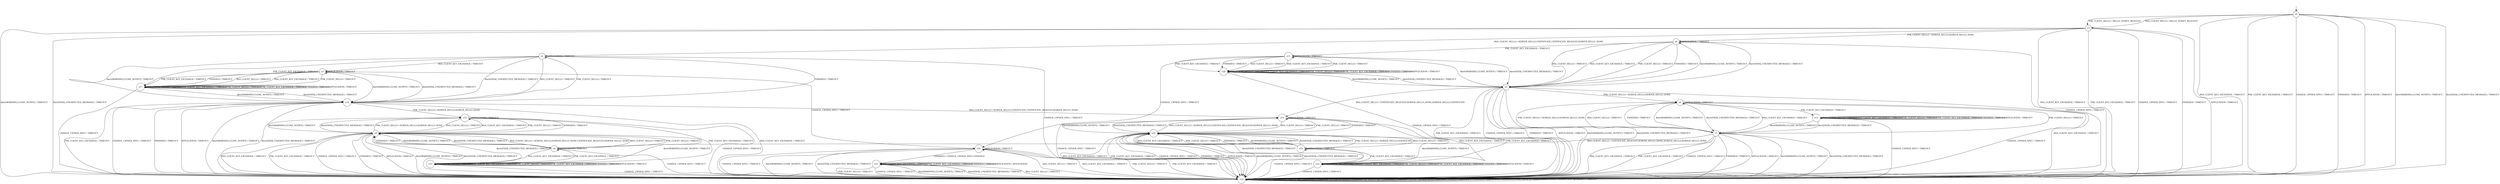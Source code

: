digraph g {
__start0 [label="" shape="none"];

	s0 [shape="circle" label="s0"];
	s1 [shape="circle" label="s1"];
	s2 [shape="circle" label="s2"];
	s3 [shape="circle" label="s3"];
	s4 [shape="circle" label="s4"];
	s5 [shape="circle" label="s5"];
	s6 [shape="circle" label="s6"];
	s7 [shape="circle" label="s7"];
	s8 [shape="circle" label="s8"];
	s9 [shape="circle" label="s9"];
	s10 [shape="circle" label="s10"];
	s11 [shape="circle" label="s11"];
	s12 [shape="circle" label="s12"];
	s13 [shape="circle" label="s13"];
	s14 [shape="circle" label="s14"];
	s15 [shape="circle" label="s15"];
	s16 [shape="circle" label="s16"];
	s17 [shape="circle" label="s17"];
	s18 [shape="circle" label="s18"];
	s19 [shape="circle" label="s19"];
	s20 [shape="circle" label="s20"];
	s21 [shape="circle" label="s21"];
	s22 [shape="circle" label="s22"];
	s23 [shape="circle" label="s23"];
	s0 -> s1 [label="RSA_CLIENT_HELLO / HELLO_VERIFY_REQUEST"];
	s0 -> s10 [label="RSA_CLIENT_KEY_EXCHANGE / TIMEOUT"];
	s0 -> s1 [label="PSK_CLIENT_HELLO / HELLO_VERIFY_REQUEST"];
	s0 -> s10 [label="PSK_CLIENT_KEY_EXCHANGE / TIMEOUT"];
	s0 -> s10 [label="CHANGE_CIPHER_SPEC / TIMEOUT"];
	s0 -> s10 [label="FINISHED / TIMEOUT"];
	s0 -> s10 [label="APPLICATION / TIMEOUT"];
	s0 -> s10 [label="Alert(WARNING,CLOSE_NOTIFY) / TIMEOUT"];
	s0 -> s10 [label="Alert(FATAL,UNEXPECTED_MESSAGE) / TIMEOUT"];
	s1 -> s2 [label="RSA_CLIENT_HELLO / SERVER_HELLO,CERTIFICATE,CERTIFICATE_REQUEST,SERVER_HELLO_DONE"];
	s1 -> s10 [label="RSA_CLIENT_KEY_EXCHANGE / TIMEOUT"];
	s1 -> s4 [label="PSK_CLIENT_HELLO / SERVER_HELLO,SERVER_HELLO_DONE"];
	s1 -> s10 [label="PSK_CLIENT_KEY_EXCHANGE / TIMEOUT"];
	s1 -> s10 [label="CHANGE_CIPHER_SPEC / TIMEOUT"];
	s1 -> s10 [label="FINISHED / TIMEOUT"];
	s1 -> s10 [label="APPLICATION / TIMEOUT"];
	s1 -> s10 [label="Alert(WARNING,CLOSE_NOTIFY) / TIMEOUT"];
	s1 -> s10 [label="Alert(FATAL,UNEXPECTED_MESSAGE) / TIMEOUT"];
	s2 -> s14 [label="RSA_CLIENT_HELLO / TIMEOUT"];
	s2 -> s3 [label="RSA_CLIENT_KEY_EXCHANGE / TIMEOUT"];
	s2 -> s14 [label="PSK_CLIENT_HELLO / TIMEOUT"];
	s2 -> s17 [label="PSK_CLIENT_KEY_EXCHANGE / TIMEOUT"];
	s2 -> s10 [label="CHANGE_CIPHER_SPEC / TIMEOUT"];
	s2 -> s14 [label="FINISHED / TIMEOUT"];
	s2 -> s2 [label="APPLICATION / TIMEOUT"];
	s2 -> s14 [label="Alert(WARNING,CLOSE_NOTIFY) / TIMEOUT"];
	s2 -> s14 [label="Alert(FATAL,UNEXPECTED_MESSAGE) / TIMEOUT"];
	s3 -> s17 [label="RSA_CLIENT_HELLO / TIMEOUT"];
	s3 -> s17 [label="RSA_CLIENT_KEY_EXCHANGE / TIMEOUT"];
	s3 -> s17 [label="PSK_CLIENT_HELLO / TIMEOUT"];
	s3 -> s17 [label="PSK_CLIENT_KEY_EXCHANGE / TIMEOUT"];
	s3 -> s16 [label="CHANGE_CIPHER_SPEC / TIMEOUT"];
	s3 -> s17 [label="FINISHED / TIMEOUT"];
	s3 -> s3 [label="APPLICATION / TIMEOUT"];
	s3 -> s14 [label="Alert(WARNING,CLOSE_NOTIFY) / TIMEOUT"];
	s3 -> s14 [label="Alert(FATAL,UNEXPECTED_MESSAGE) / TIMEOUT"];
	s4 -> s5 [label="RSA_CLIENT_HELLO / TIMEOUT"];
	s4 -> s5 [label="RSA_CLIENT_KEY_EXCHANGE / TIMEOUT"];
	s4 -> s5 [label="PSK_CLIENT_HELLO / TIMEOUT"];
	s4 -> s11 [label="PSK_CLIENT_KEY_EXCHANGE / TIMEOUT"];
	s4 -> s10 [label="CHANGE_CIPHER_SPEC / TIMEOUT"];
	s4 -> s5 [label="FINISHED / TIMEOUT"];
	s4 -> s4 [label="APPLICATION / TIMEOUT"];
	s4 -> s5 [label="Alert(WARNING,CLOSE_NOTIFY) / TIMEOUT"];
	s4 -> s5 [label="Alert(FATAL,UNEXPECTED_MESSAGE) / TIMEOUT"];
	s5 -> s19 [label="RSA_CLIENT_HELLO / CERTIFICATE_REQUEST,SERVER_HELLO_DONE,SERVER_HELLO,CERTIFICATE"];
	s5 -> s10 [label="RSA_CLIENT_KEY_EXCHANGE / TIMEOUT"];
	s5 -> s6 [label="PSK_CLIENT_HELLO / SERVER_HELLO,SERVER_HELLO_DONE"];
	s5 -> s10 [label="PSK_CLIENT_KEY_EXCHANGE / TIMEOUT"];
	s5 -> s10 [label="CHANGE_CIPHER_SPEC / TIMEOUT"];
	s5 -> s10 [label="FINISHED / TIMEOUT"];
	s5 -> s10 [label="APPLICATION / TIMEOUT"];
	s5 -> s10 [label="Alert(WARNING,CLOSE_NOTIFY) / TIMEOUT"];
	s5 -> s10 [label="Alert(FATAL,UNEXPECTED_MESSAGE) / TIMEOUT"];
	s6 -> s7 [label="RSA_CLIENT_HELLO / TIMEOUT"];
	s6 -> s7 [label="RSA_CLIENT_KEY_EXCHANGE / TIMEOUT"];
	s6 -> s7 [label="PSK_CLIENT_HELLO / TIMEOUT"];
	s6 -> s12 [label="PSK_CLIENT_KEY_EXCHANGE / TIMEOUT"];
	s6 -> s10 [label="CHANGE_CIPHER_SPEC / TIMEOUT"];
	s6 -> s7 [label="FINISHED / TIMEOUT"];
	s6 -> s6 [label="APPLICATION / TIMEOUT"];
	s6 -> s7 [label="Alert(WARNING,CLOSE_NOTIFY) / TIMEOUT"];
	s6 -> s7 [label="Alert(FATAL,UNEXPECTED_MESSAGE) / TIMEOUT"];
	s7 -> s8 [label="RSA_CLIENT_HELLO / CERTIFICATE_REQUEST,SERVER_HELLO_DONE,SERVER_HELLO,SERVER_HELLO_DONE"];
	s7 -> s10 [label="RSA_CLIENT_KEY_EXCHANGE / TIMEOUT"];
	s7 -> s6 [label="PSK_CLIENT_HELLO / SERVER_HELLO,SERVER_HELLO_DONE"];
	s7 -> s10 [label="PSK_CLIENT_KEY_EXCHANGE / TIMEOUT"];
	s7 -> s10 [label="CHANGE_CIPHER_SPEC / TIMEOUT"];
	s7 -> s10 [label="FINISHED / TIMEOUT"];
	s7 -> s10 [label="APPLICATION / TIMEOUT"];
	s7 -> s10 [label="Alert(WARNING,CLOSE_NOTIFY) / TIMEOUT"];
	s7 -> s10 [label="Alert(FATAL,UNEXPECTED_MESSAGE) / TIMEOUT"];
	s8 -> s9 [label="RSA_CLIENT_HELLO / TIMEOUT"];
	s8 -> s13 [label="RSA_CLIENT_KEY_EXCHANGE / TIMEOUT"];
	s8 -> s9 [label="PSK_CLIENT_HELLO / TIMEOUT"];
	s8 -> s13 [label="PSK_CLIENT_KEY_EXCHANGE / TIMEOUT"];
	s8 -> s10 [label="CHANGE_CIPHER_SPEC / TIMEOUT"];
	s8 -> s9 [label="FINISHED / TIMEOUT"];
	s8 -> s8 [label="APPLICATION / TIMEOUT"];
	s8 -> s9 [label="Alert(WARNING,CLOSE_NOTIFY) / TIMEOUT"];
	s8 -> s9 [label="Alert(FATAL,UNEXPECTED_MESSAGE) / TIMEOUT"];
	s9 -> s8 [label="RSA_CLIENT_HELLO / SERVER_HELLO,SERVER_HELLO_DONE,CERTIFICATE_REQUEST,SERVER_HELLO_DONE"];
	s9 -> s10 [label="RSA_CLIENT_KEY_EXCHANGE / TIMEOUT"];
	s9 -> s15 [label="PSK_CLIENT_HELLO / SERVER_HELLO,SERVER_HELLO_DONE"];
	s9 -> s10 [label="PSK_CLIENT_KEY_EXCHANGE / TIMEOUT"];
	s9 -> s10 [label="CHANGE_CIPHER_SPEC / TIMEOUT"];
	s9 -> s10 [label="FINISHED / TIMEOUT"];
	s9 -> s10 [label="APPLICATION / TIMEOUT"];
	s9 -> s10 [label="Alert(WARNING,CLOSE_NOTIFY) / TIMEOUT"];
	s9 -> s10 [label="Alert(FATAL,UNEXPECTED_MESSAGE) / TIMEOUT"];
	s10 -> s10 [label="RSA_CLIENT_HELLO / TIMEOUT"];
	s10 -> s10 [label="RSA_CLIENT_KEY_EXCHANGE / TIMEOUT"];
	s10 -> s10 [label="PSK_CLIENT_HELLO / TIMEOUT"];
	s10 -> s10 [label="PSK_CLIENT_KEY_EXCHANGE / TIMEOUT"];
	s10 -> s10 [label="CHANGE_CIPHER_SPEC / TIMEOUT"];
	s10 -> s10 [label="FINISHED / TIMEOUT"];
	s10 -> s10 [label="APPLICATION / TIMEOUT"];
	s10 -> s10 [label="Alert(WARNING,CLOSE_NOTIFY) / TIMEOUT"];
	s10 -> s10 [label="Alert(FATAL,UNEXPECTED_MESSAGE) / TIMEOUT"];
	s11 -> s18 [label="RSA_CLIENT_HELLO / TIMEOUT"];
	s11 -> s18 [label="RSA_CLIENT_KEY_EXCHANGE / TIMEOUT"];
	s11 -> s18 [label="PSK_CLIENT_HELLO / TIMEOUT"];
	s11 -> s18 [label="PSK_CLIENT_KEY_EXCHANGE / TIMEOUT"];
	s11 -> s16 [label="CHANGE_CIPHER_SPEC / TIMEOUT"];
	s11 -> s18 [label="FINISHED / TIMEOUT"];
	s11 -> s11 [label="APPLICATION / TIMEOUT"];
	s11 -> s5 [label="Alert(WARNING,CLOSE_NOTIFY) / TIMEOUT"];
	s11 -> s5 [label="Alert(FATAL,UNEXPECTED_MESSAGE) / TIMEOUT"];
	s12 -> s12 [label="RSA_CLIENT_HELLO / TIMEOUT"];
	s12 -> s12 [label="RSA_CLIENT_KEY_EXCHANGE / TIMEOUT"];
	s12 -> s12 [label="PSK_CLIENT_HELLO / TIMEOUT"];
	s12 -> s12 [label="PSK_CLIENT_KEY_EXCHANGE / TIMEOUT"];
	s12 -> s10 [label="CHANGE_CIPHER_SPEC / TIMEOUT"];
	s12 -> s12 [label="FINISHED / TIMEOUT"];
	s12 -> s12 [label="APPLICATION / TIMEOUT"];
	s12 -> s7 [label="Alert(WARNING,CLOSE_NOTIFY) / TIMEOUT"];
	s12 -> s7 [label="Alert(FATAL,UNEXPECTED_MESSAGE) / TIMEOUT"];
	s13 -> s13 [label="RSA_CLIENT_HELLO / TIMEOUT"];
	s13 -> s13 [label="RSA_CLIENT_KEY_EXCHANGE / TIMEOUT"];
	s13 -> s13 [label="PSK_CLIENT_HELLO / TIMEOUT"];
	s13 -> s13 [label="PSK_CLIENT_KEY_EXCHANGE / TIMEOUT"];
	s13 -> s10 [label="CHANGE_CIPHER_SPEC / TIMEOUT"];
	s13 -> s13 [label="FINISHED / TIMEOUT"];
	s13 -> s13 [label="APPLICATION / TIMEOUT"];
	s13 -> s9 [label="Alert(WARNING,CLOSE_NOTIFY) / TIMEOUT"];
	s13 -> s9 [label="Alert(FATAL,UNEXPECTED_MESSAGE) / TIMEOUT"];
	s14 -> s19 [label="RSA_CLIENT_HELLO / SERVER_HELLO,CERTIFICATE,CERTIFICATE_REQUEST,SERVER_HELLO_DONE"];
	s14 -> s10 [label="RSA_CLIENT_KEY_EXCHANGE / TIMEOUT"];
	s14 -> s15 [label="PSK_CLIENT_HELLO / SERVER_HELLO,SERVER_HELLO_DONE"];
	s14 -> s10 [label="PSK_CLIENT_KEY_EXCHANGE / TIMEOUT"];
	s14 -> s10 [label="CHANGE_CIPHER_SPEC / TIMEOUT"];
	s14 -> s10 [label="FINISHED / TIMEOUT"];
	s14 -> s10 [label="APPLICATION / TIMEOUT"];
	s14 -> s10 [label="Alert(WARNING,CLOSE_NOTIFY) / TIMEOUT"];
	s14 -> s10 [label="Alert(FATAL,UNEXPECTED_MESSAGE) / TIMEOUT"];
	s15 -> s9 [label="RSA_CLIENT_HELLO / TIMEOUT"];
	s15 -> s9 [label="RSA_CLIENT_KEY_EXCHANGE / TIMEOUT"];
	s15 -> s9 [label="PSK_CLIENT_HELLO / TIMEOUT"];
	s15 -> s13 [label="PSK_CLIENT_KEY_EXCHANGE / TIMEOUT"];
	s15 -> s10 [label="CHANGE_CIPHER_SPEC / TIMEOUT"];
	s15 -> s9 [label="FINISHED / TIMEOUT"];
	s15 -> s15 [label="APPLICATION / TIMEOUT"];
	s15 -> s9 [label="Alert(WARNING,CLOSE_NOTIFY) / TIMEOUT"];
	s15 -> s9 [label="Alert(FATAL,UNEXPECTED_MESSAGE) / TIMEOUT"];
	s16 -> s10 [label="RSA_CLIENT_HELLO / TIMEOUT"];
	s16 -> s10 [label="RSA_CLIENT_KEY_EXCHANGE / TIMEOUT"];
	s16 -> s10 [label="PSK_CLIENT_HELLO / TIMEOUT"];
	s16 -> s10 [label="PSK_CLIENT_KEY_EXCHANGE / TIMEOUT"];
	s16 -> s10 [label="CHANGE_CIPHER_SPEC / TIMEOUT"];
	s16 -> s21 [label="FINISHED / CHANGE_CIPHER_SPEC,FINISHED"];
	s16 -> s16 [label="APPLICATION / TIMEOUT"];
	s16 -> s10 [label="Alert(WARNING,CLOSE_NOTIFY) / TIMEOUT"];
	s16 -> s10 [label="Alert(FATAL,UNEXPECTED_MESSAGE) / TIMEOUT"];
	s17 -> s17 [label="RSA_CLIENT_HELLO / TIMEOUT"];
	s17 -> s17 [label="RSA_CLIENT_KEY_EXCHANGE / TIMEOUT"];
	s17 -> s17 [label="PSK_CLIENT_HELLO / TIMEOUT"];
	s17 -> s17 [label="PSK_CLIENT_KEY_EXCHANGE / TIMEOUT"];
	s17 -> s10 [label="CHANGE_CIPHER_SPEC / TIMEOUT"];
	s17 -> s17 [label="FINISHED / TIMEOUT"];
	s17 -> s17 [label="APPLICATION / TIMEOUT"];
	s17 -> s14 [label="Alert(WARNING,CLOSE_NOTIFY) / TIMEOUT"];
	s17 -> s14 [label="Alert(FATAL,UNEXPECTED_MESSAGE) / TIMEOUT"];
	s18 -> s18 [label="RSA_CLIENT_HELLO / TIMEOUT"];
	s18 -> s18 [label="RSA_CLIENT_KEY_EXCHANGE / TIMEOUT"];
	s18 -> s18 [label="PSK_CLIENT_HELLO / TIMEOUT"];
	s18 -> s18 [label="PSK_CLIENT_KEY_EXCHANGE / TIMEOUT"];
	s18 -> s10 [label="CHANGE_CIPHER_SPEC / TIMEOUT"];
	s18 -> s18 [label="FINISHED / TIMEOUT"];
	s18 -> s18 [label="APPLICATION / TIMEOUT"];
	s18 -> s5 [label="Alert(WARNING,CLOSE_NOTIFY) / TIMEOUT"];
	s18 -> s5 [label="Alert(FATAL,UNEXPECTED_MESSAGE) / TIMEOUT"];
	s19 -> s20 [label="RSA_CLIENT_HELLO / TIMEOUT"];
	s19 -> s22 [label="RSA_CLIENT_KEY_EXCHANGE / TIMEOUT"];
	s19 -> s20 [label="PSK_CLIENT_HELLO / TIMEOUT"];
	s19 -> s22 [label="PSK_CLIENT_KEY_EXCHANGE / TIMEOUT"];
	s19 -> s10 [label="CHANGE_CIPHER_SPEC / TIMEOUT"];
	s19 -> s20 [label="FINISHED / TIMEOUT"];
	s19 -> s19 [label="APPLICATION / TIMEOUT"];
	s19 -> s20 [label="Alert(WARNING,CLOSE_NOTIFY) / TIMEOUT"];
	s19 -> s20 [label="Alert(FATAL,UNEXPECTED_MESSAGE) / TIMEOUT"];
	s20 -> s19 [label="RSA_CLIENT_HELLO / SERVER_HELLO,CERTIFICATE,CERTIFICATE_REQUEST,SERVER_HELLO_DONE"];
	s20 -> s10 [label="RSA_CLIENT_KEY_EXCHANGE / TIMEOUT"];
	s20 -> s23 [label="PSK_CLIENT_HELLO / SERVER_HELLO,CERTIFICATE"];
	s20 -> s10 [label="PSK_CLIENT_KEY_EXCHANGE / TIMEOUT"];
	s20 -> s10 [label="CHANGE_CIPHER_SPEC / TIMEOUT"];
	s20 -> s10 [label="FINISHED / TIMEOUT"];
	s20 -> s10 [label="APPLICATION / TIMEOUT"];
	s20 -> s10 [label="Alert(WARNING,CLOSE_NOTIFY) / TIMEOUT"];
	s20 -> s10 [label="Alert(FATAL,UNEXPECTED_MESSAGE) / TIMEOUT"];
	s21 -> s10 [label="RSA_CLIENT_HELLO / TIMEOUT"];
	s21 -> s21 [label="RSA_CLIENT_KEY_EXCHANGE / TIMEOUT"];
	s21 -> s10 [label="PSK_CLIENT_HELLO / TIMEOUT"];
	s21 -> s21 [label="PSK_CLIENT_KEY_EXCHANGE / TIMEOUT"];
	s21 -> s10 [label="CHANGE_CIPHER_SPEC / TIMEOUT"];
	s21 -> s21 [label="FINISHED / TIMEOUT"];
	s21 -> s21 [label="APPLICATION / APPLICATION"];
	s21 -> s10 [label="Alert(WARNING,CLOSE_NOTIFY) / TIMEOUT"];
	s21 -> s10 [label="Alert(FATAL,UNEXPECTED_MESSAGE) / TIMEOUT"];
	s22 -> s22 [label="RSA_CLIENT_HELLO / TIMEOUT"];
	s22 -> s22 [label="RSA_CLIENT_KEY_EXCHANGE / TIMEOUT"];
	s22 -> s22 [label="PSK_CLIENT_HELLO / TIMEOUT"];
	s22 -> s22 [label="PSK_CLIENT_KEY_EXCHANGE / TIMEOUT"];
	s22 -> s10 [label="CHANGE_CIPHER_SPEC / TIMEOUT"];
	s22 -> s22 [label="FINISHED / TIMEOUT"];
	s22 -> s22 [label="APPLICATION / TIMEOUT"];
	s22 -> s20 [label="Alert(WARNING,CLOSE_NOTIFY) / TIMEOUT"];
	s22 -> s20 [label="Alert(FATAL,UNEXPECTED_MESSAGE) / TIMEOUT"];
	s23 -> s20 [label="RSA_CLIENT_HELLO / TIMEOUT"];
	s23 -> s20 [label="RSA_CLIENT_KEY_EXCHANGE / TIMEOUT"];
	s23 -> s20 [label="PSK_CLIENT_HELLO / TIMEOUT"];
	s23 -> s22 [label="PSK_CLIENT_KEY_EXCHANGE / TIMEOUT"];
	s23 -> s10 [label="CHANGE_CIPHER_SPEC / TIMEOUT"];
	s23 -> s20 [label="FINISHED / TIMEOUT"];
	s23 -> s23 [label="APPLICATION / TIMEOUT"];
	s23 -> s20 [label="Alert(WARNING,CLOSE_NOTIFY) / TIMEOUT"];
	s23 -> s20 [label="Alert(FATAL,UNEXPECTED_MESSAGE) / TIMEOUT"];

__start0 -> s0;
}
